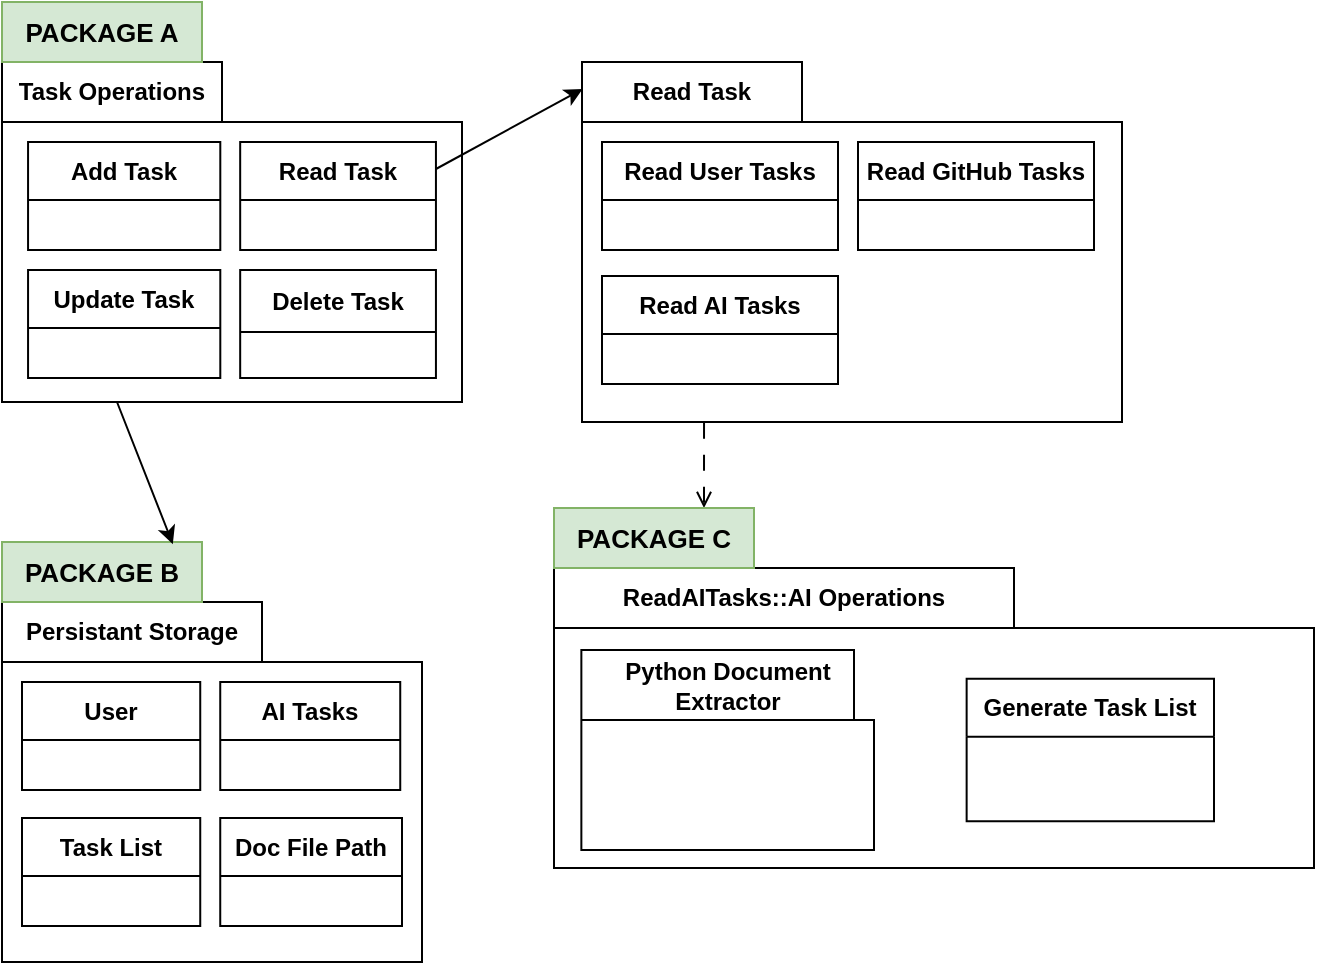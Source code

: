 <mxfile version="28.2.5">
  <diagram name="Page-1" id="e1JPhaD_NbJU4bTSpyzm">
    <mxGraphModel dx="995" dy="483" grid="1" gridSize="10" guides="1" tooltips="1" connect="1" arrows="1" fold="1" page="1" pageScale="1" pageWidth="1169" pageHeight="827" math="0" shadow="0">
      <root>
        <mxCell id="0" />
        <mxCell id="1" parent="0" />
        <mxCell id="O2OLtIrEPHwmCok9pPwz-1" value="Task Operations" style="shape=folder;fontStyle=1;tabWidth=110;tabHeight=30;tabPosition=left;html=1;boundedLbl=1;labelInHeader=1;container=1;collapsible=0;whiteSpace=wrap;" parent="1" vertex="1">
          <mxGeometry x="110" y="120" width="230" height="170" as="geometry" />
        </mxCell>
        <mxCell id="O2OLtIrEPHwmCok9pPwz-2" value="" style="html=1;strokeColor=none;resizeWidth=1;resizeHeight=1;fillColor=none;part=1;connectable=0;allowArrows=0;deletable=0;whiteSpace=wrap;" parent="O2OLtIrEPHwmCok9pPwz-1" vertex="1">
          <mxGeometry width="230.0" height="113.826" relative="1" as="geometry">
            <mxPoint y="30" as="offset" />
          </mxGeometry>
        </mxCell>
        <mxCell id="O2OLtIrEPHwmCok9pPwz-22" value="Add Task" style="swimlane;fontStyle=1;align=center;verticalAlign=middle;childLayout=stackLayout;horizontal=1;startSize=29;horizontalStack=0;resizeParent=1;resizeParentMax=0;resizeLast=0;collapsible=0;marginBottom=0;html=1;whiteSpace=wrap;" parent="O2OLtIrEPHwmCok9pPwz-1" vertex="1">
          <mxGeometry x="13.03" y="40" width="96.12" height="54" as="geometry" />
        </mxCell>
        <mxCell id="O2OLtIrEPHwmCok9pPwz-25" value="Read Task" style="swimlane;fontStyle=1;align=center;verticalAlign=middle;childLayout=stackLayout;horizontal=1;startSize=29;horizontalStack=0;resizeParent=1;resizeParentMax=0;resizeLast=0;collapsible=0;marginBottom=0;html=1;whiteSpace=wrap;" parent="O2OLtIrEPHwmCok9pPwz-1" vertex="1">
          <mxGeometry x="119.09" y="40" width="97.88" height="54" as="geometry" />
        </mxCell>
        <mxCell id="O2OLtIrEPHwmCok9pPwz-26" value="Update Task" style="swimlane;fontStyle=1;align=center;verticalAlign=middle;childLayout=stackLayout;horizontal=1;startSize=29;horizontalStack=0;resizeParent=1;resizeParentMax=0;resizeLast=0;collapsible=0;marginBottom=0;html=1;whiteSpace=wrap;" parent="O2OLtIrEPHwmCok9pPwz-1" vertex="1">
          <mxGeometry x="13.03" y="104" width="96.12" height="54" as="geometry" />
        </mxCell>
        <mxCell id="O2OLtIrEPHwmCok9pPwz-27" value="Delete Task" style="swimlane;fontStyle=1;align=center;verticalAlign=middle;childLayout=stackLayout;horizontal=1;startSize=31;horizontalStack=0;resizeParent=1;resizeParentMax=0;resizeLast=0;collapsible=0;marginBottom=0;html=1;whiteSpace=wrap;" parent="O2OLtIrEPHwmCok9pPwz-1" vertex="1">
          <mxGeometry x="119.09" y="104" width="97.88" height="54" as="geometry" />
        </mxCell>
        <mxCell id="O2OLtIrEPHwmCok9pPwz-11" value="Read Task" style="shape=folder;fontStyle=1;tabWidth=110;tabHeight=30;tabPosition=left;html=1;boundedLbl=1;labelInHeader=1;container=1;collapsible=0;whiteSpace=wrap;" parent="1" vertex="1">
          <mxGeometry x="400" y="120" width="270" height="180" as="geometry" />
        </mxCell>
        <mxCell id="O2OLtIrEPHwmCok9pPwz-12" value="" style="html=1;strokeColor=none;resizeWidth=1;resizeHeight=1;fillColor=none;part=1;connectable=0;allowArrows=0;deletable=0;whiteSpace=wrap;" parent="O2OLtIrEPHwmCok9pPwz-11" vertex="1">
          <mxGeometry width="270.0" height="120.522" relative="1" as="geometry">
            <mxPoint y="30" as="offset" />
          </mxGeometry>
        </mxCell>
        <mxCell id="O2OLtIrEPHwmCok9pPwz-30" value="Read User Tasks" style="swimlane;fontStyle=1;align=center;verticalAlign=middle;childLayout=stackLayout;horizontal=1;startSize=29;horizontalStack=0;resizeParent=1;resizeParentMax=0;resizeLast=0;collapsible=0;marginBottom=0;html=1;whiteSpace=wrap;" parent="O2OLtIrEPHwmCok9pPwz-11" vertex="1">
          <mxGeometry x="10" y="40" width="118" height="54" as="geometry" />
        </mxCell>
        <mxCell id="O2OLtIrEPHwmCok9pPwz-32" value="Read GitHub Tasks" style="swimlane;fontStyle=1;align=center;verticalAlign=middle;childLayout=stackLayout;horizontal=1;startSize=29;horizontalStack=0;resizeParent=1;resizeParentMax=0;resizeLast=0;collapsible=0;marginBottom=0;html=1;whiteSpace=wrap;" parent="O2OLtIrEPHwmCok9pPwz-11" vertex="1">
          <mxGeometry x="138" y="40" width="118" height="54" as="geometry" />
        </mxCell>
        <mxCell id="O2OLtIrEPHwmCok9pPwz-31" value="Read AI Tasks" style="swimlane;fontStyle=1;align=center;verticalAlign=middle;childLayout=stackLayout;horizontal=1;startSize=29;horizontalStack=0;resizeParent=1;resizeParentMax=0;resizeLast=0;collapsible=0;marginBottom=0;html=1;whiteSpace=wrap;" parent="O2OLtIrEPHwmCok9pPwz-11" vertex="1">
          <mxGeometry x="10" y="107" width="118" height="54" as="geometry" />
        </mxCell>
        <mxCell id="O2OLtIrEPHwmCok9pPwz-33" value="ReadAITasks::AI Operations" style="shape=folder;fontStyle=1;tabWidth=230;tabHeight=30;tabPosition=left;html=1;boundedLbl=1;labelInHeader=1;container=1;collapsible=0;whiteSpace=wrap;" parent="1" vertex="1">
          <mxGeometry x="386" y="373" width="380" height="150" as="geometry" />
        </mxCell>
        <mxCell id="O2OLtIrEPHwmCok9pPwz-34" value="" style="html=1;strokeColor=none;resizeWidth=1;resizeHeight=1;fillColor=none;part=1;connectable=0;allowArrows=0;deletable=0;whiteSpace=wrap;" parent="O2OLtIrEPHwmCok9pPwz-33" vertex="1">
          <mxGeometry width="380.0" height="100.435" relative="1" as="geometry">
            <mxPoint y="30" as="offset" />
          </mxGeometry>
        </mxCell>
        <mxCell id="O2OLtIrEPHwmCok9pPwz-39" value="Python Document Extractor" style="shape=folder;fontStyle=1;tabWidth=160;tabHeight=35;tabPosition=left;html=1;boundedLbl=1;labelInHeader=1;container=1;collapsible=0;whiteSpace=wrap;" parent="O2OLtIrEPHwmCok9pPwz-33" vertex="1">
          <mxGeometry x="13.68" y="41" width="146.32" height="100" as="geometry" />
        </mxCell>
        <mxCell id="O2OLtIrEPHwmCok9pPwz-40" value="" style="html=1;strokeColor=none;resizeWidth=1;resizeHeight=1;fillColor=none;part=1;connectable=0;allowArrows=0;deletable=0;whiteSpace=wrap;" parent="O2OLtIrEPHwmCok9pPwz-39" vertex="1">
          <mxGeometry width="116.195" height="57.143" relative="1" as="geometry">
            <mxPoint y="30" as="offset" />
          </mxGeometry>
        </mxCell>
        <mxCell id="O2OLtIrEPHwmCok9pPwz-38" value="Generate Task List" style="swimlane;fontStyle=1;align=center;verticalAlign=middle;childLayout=stackLayout;horizontal=1;startSize=29;horizontalStack=0;resizeParent=1;resizeParentMax=0;resizeLast=0;collapsible=0;marginBottom=0;html=1;whiteSpace=wrap;" parent="O2OLtIrEPHwmCok9pPwz-33" vertex="1">
          <mxGeometry x="206.32" y="55.41" width="123.68" height="71.18" as="geometry" />
        </mxCell>
        <mxCell id="O2OLtIrEPHwmCok9pPwz-45" value="" style="endArrow=open;html=1;rounded=0;exitX=0.226;exitY=1.002;exitDx=0;exitDy=0;exitPerimeter=0;entryX=0.75;entryY=0;entryDx=0;entryDy=0;dashed=1;dashPattern=8 8;endFill=0;" parent="1" source="O2OLtIrEPHwmCok9pPwz-11" target="O2OLtIrEPHwmCok9pPwz-46" edge="1">
          <mxGeometry width="50" height="50" relative="1" as="geometry">
            <mxPoint x="589" y="450" as="sourcePoint" />
            <mxPoint x="639" y="400" as="targetPoint" />
            <Array as="points" />
          </mxGeometry>
        </mxCell>
        <mxCell id="O2OLtIrEPHwmCok9pPwz-46" value="&lt;b&gt;&lt;font style=&quot;font-size: 13px;&quot;&gt;PACKAGE C&lt;/font&gt;&lt;/b&gt;" style="text;html=1;align=center;verticalAlign=middle;whiteSpace=wrap;rounded=0;fillColor=#d5e8d4;strokeColor=#82b366;" parent="1" vertex="1">
          <mxGeometry x="386" y="343" width="100" height="30" as="geometry" />
        </mxCell>
        <mxCell id="O2OLtIrEPHwmCok9pPwz-47" value="&lt;b&gt;&lt;font style=&quot;font-size: 13px;&quot;&gt;PACKAGE A&lt;/font&gt;&lt;/b&gt;" style="text;html=1;align=center;verticalAlign=middle;whiteSpace=wrap;rounded=0;fillColor=#d5e8d4;strokeColor=#82b366;" parent="1" vertex="1">
          <mxGeometry x="110" y="90" width="100" height="30" as="geometry" />
        </mxCell>
        <mxCell id="O2OLtIrEPHwmCok9pPwz-48" value="Persistant Storage" style="shape=folder;fontStyle=1;tabWidth=130;tabHeight=30;tabPosition=left;html=1;boundedLbl=1;labelInHeader=1;container=1;collapsible=0;whiteSpace=wrap;" parent="1" vertex="1">
          <mxGeometry x="110" y="390" width="210" height="180" as="geometry" />
        </mxCell>
        <mxCell id="O2OLtIrEPHwmCok9pPwz-49" value="" style="html=1;strokeColor=none;resizeWidth=1;resizeHeight=1;fillColor=none;part=1;connectable=0;allowArrows=0;deletable=0;whiteSpace=wrap;" parent="O2OLtIrEPHwmCok9pPwz-48" vertex="1">
          <mxGeometry width="210.0" height="120.522" relative="1" as="geometry">
            <mxPoint y="30" as="offset" />
          </mxGeometry>
        </mxCell>
        <mxCell id="O2OLtIrEPHwmCok9pPwz-52" value="User" style="swimlane;fontStyle=1;align=center;verticalAlign=middle;childLayout=stackLayout;horizontal=1;startSize=29;horizontalStack=0;resizeParent=1;resizeParentMax=0;resizeLast=0;collapsible=0;marginBottom=0;html=1;whiteSpace=wrap;" parent="O2OLtIrEPHwmCok9pPwz-48" vertex="1">
          <mxGeometry x="10" y="40" width="89.12" height="54" as="geometry" />
        </mxCell>
        <mxCell id="O2OLtIrEPHwmCok9pPwz-53" value="AI Tasks" style="swimlane;fontStyle=1;align=center;verticalAlign=middle;childLayout=stackLayout;horizontal=1;startSize=29;horizontalStack=0;resizeParent=1;resizeParentMax=0;resizeLast=0;collapsible=0;marginBottom=0;html=1;whiteSpace=wrap;" parent="O2OLtIrEPHwmCok9pPwz-48" vertex="1">
          <mxGeometry x="109.12" y="40" width="90" height="54" as="geometry" />
        </mxCell>
        <mxCell id="O2OLtIrEPHwmCok9pPwz-51" value="Task List" style="swimlane;fontStyle=1;align=center;verticalAlign=middle;childLayout=stackLayout;horizontal=1;startSize=29;horizontalStack=0;resizeParent=1;resizeParentMax=0;resizeLast=0;collapsible=0;marginBottom=0;html=1;whiteSpace=wrap;" parent="O2OLtIrEPHwmCok9pPwz-48" vertex="1">
          <mxGeometry x="10" y="108" width="89.12" height="54" as="geometry" />
        </mxCell>
        <mxCell id="O2OLtIrEPHwmCok9pPwz-50" value="Doc File Path" style="swimlane;fontStyle=1;align=center;verticalAlign=middle;childLayout=stackLayout;horizontal=1;startSize=29;horizontalStack=0;resizeParent=1;resizeParentMax=0;resizeLast=0;collapsible=0;marginBottom=0;html=1;whiteSpace=wrap;" parent="O2OLtIrEPHwmCok9pPwz-48" vertex="1">
          <mxGeometry x="109.12" y="108" width="90.88" height="54" as="geometry" />
        </mxCell>
        <mxCell id="O2OLtIrEPHwmCok9pPwz-54" value="&lt;b&gt;&lt;font style=&quot;font-size: 13px;&quot;&gt;PACKAGE B&lt;/font&gt;&lt;/b&gt;" style="text;html=1;align=center;verticalAlign=middle;whiteSpace=wrap;rounded=0;fillColor=#d5e8d4;strokeColor=#82b366;" parent="1" vertex="1">
          <mxGeometry x="110" y="360" width="100" height="30" as="geometry" />
        </mxCell>
        <mxCell id="O2OLtIrEPHwmCok9pPwz-55" value="" style="endArrow=classic;html=1;rounded=0;exitX=0.25;exitY=1;exitDx=0;exitDy=0;exitPerimeter=0;entryX=0.854;entryY=0.036;entryDx=0;entryDy=0;entryPerimeter=0;" parent="1" source="O2OLtIrEPHwmCok9pPwz-1" target="O2OLtIrEPHwmCok9pPwz-54" edge="1">
          <mxGeometry width="50" height="50" relative="1" as="geometry">
            <mxPoint x="620" y="450" as="sourcePoint" />
            <mxPoint x="670" y="400" as="targetPoint" />
            <Array as="points">
              <mxPoint x="195" y="360" />
            </Array>
          </mxGeometry>
        </mxCell>
        <mxCell id="O2OLtIrEPHwmCok9pPwz-56" value="" style="endArrow=classic;html=1;rounded=0;exitX=1;exitY=0.25;exitDx=0;exitDy=0;entryX=0.001;entryY=0.075;entryDx=0;entryDy=0;entryPerimeter=0;" parent="1" source="O2OLtIrEPHwmCok9pPwz-25" target="O2OLtIrEPHwmCok9pPwz-11" edge="1">
          <mxGeometry width="50" height="50" relative="1" as="geometry">
            <mxPoint x="630" y="360" as="sourcePoint" />
            <mxPoint x="680" y="310" as="targetPoint" />
          </mxGeometry>
        </mxCell>
      </root>
    </mxGraphModel>
  </diagram>
</mxfile>
